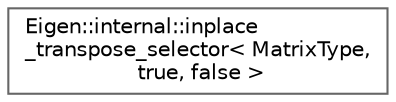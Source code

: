 digraph "Graphical Class Hierarchy"
{
 // LATEX_PDF_SIZE
  bgcolor="transparent";
  edge [fontname=Helvetica,fontsize=10,labelfontname=Helvetica,labelfontsize=10];
  node [fontname=Helvetica,fontsize=10,shape=box,height=0.2,width=0.4];
  rankdir="LR";
  Node0 [id="Node000000",label="Eigen::internal::inplace\l_transpose_selector\< MatrixType,\l true, false \>",height=0.2,width=0.4,color="grey40", fillcolor="white", style="filled",URL="$structEigen_1_1internal_1_1inplace__transpose__selector_3_01MatrixType_00_01true_00_01false_01_4.html",tooltip=" "];
}
